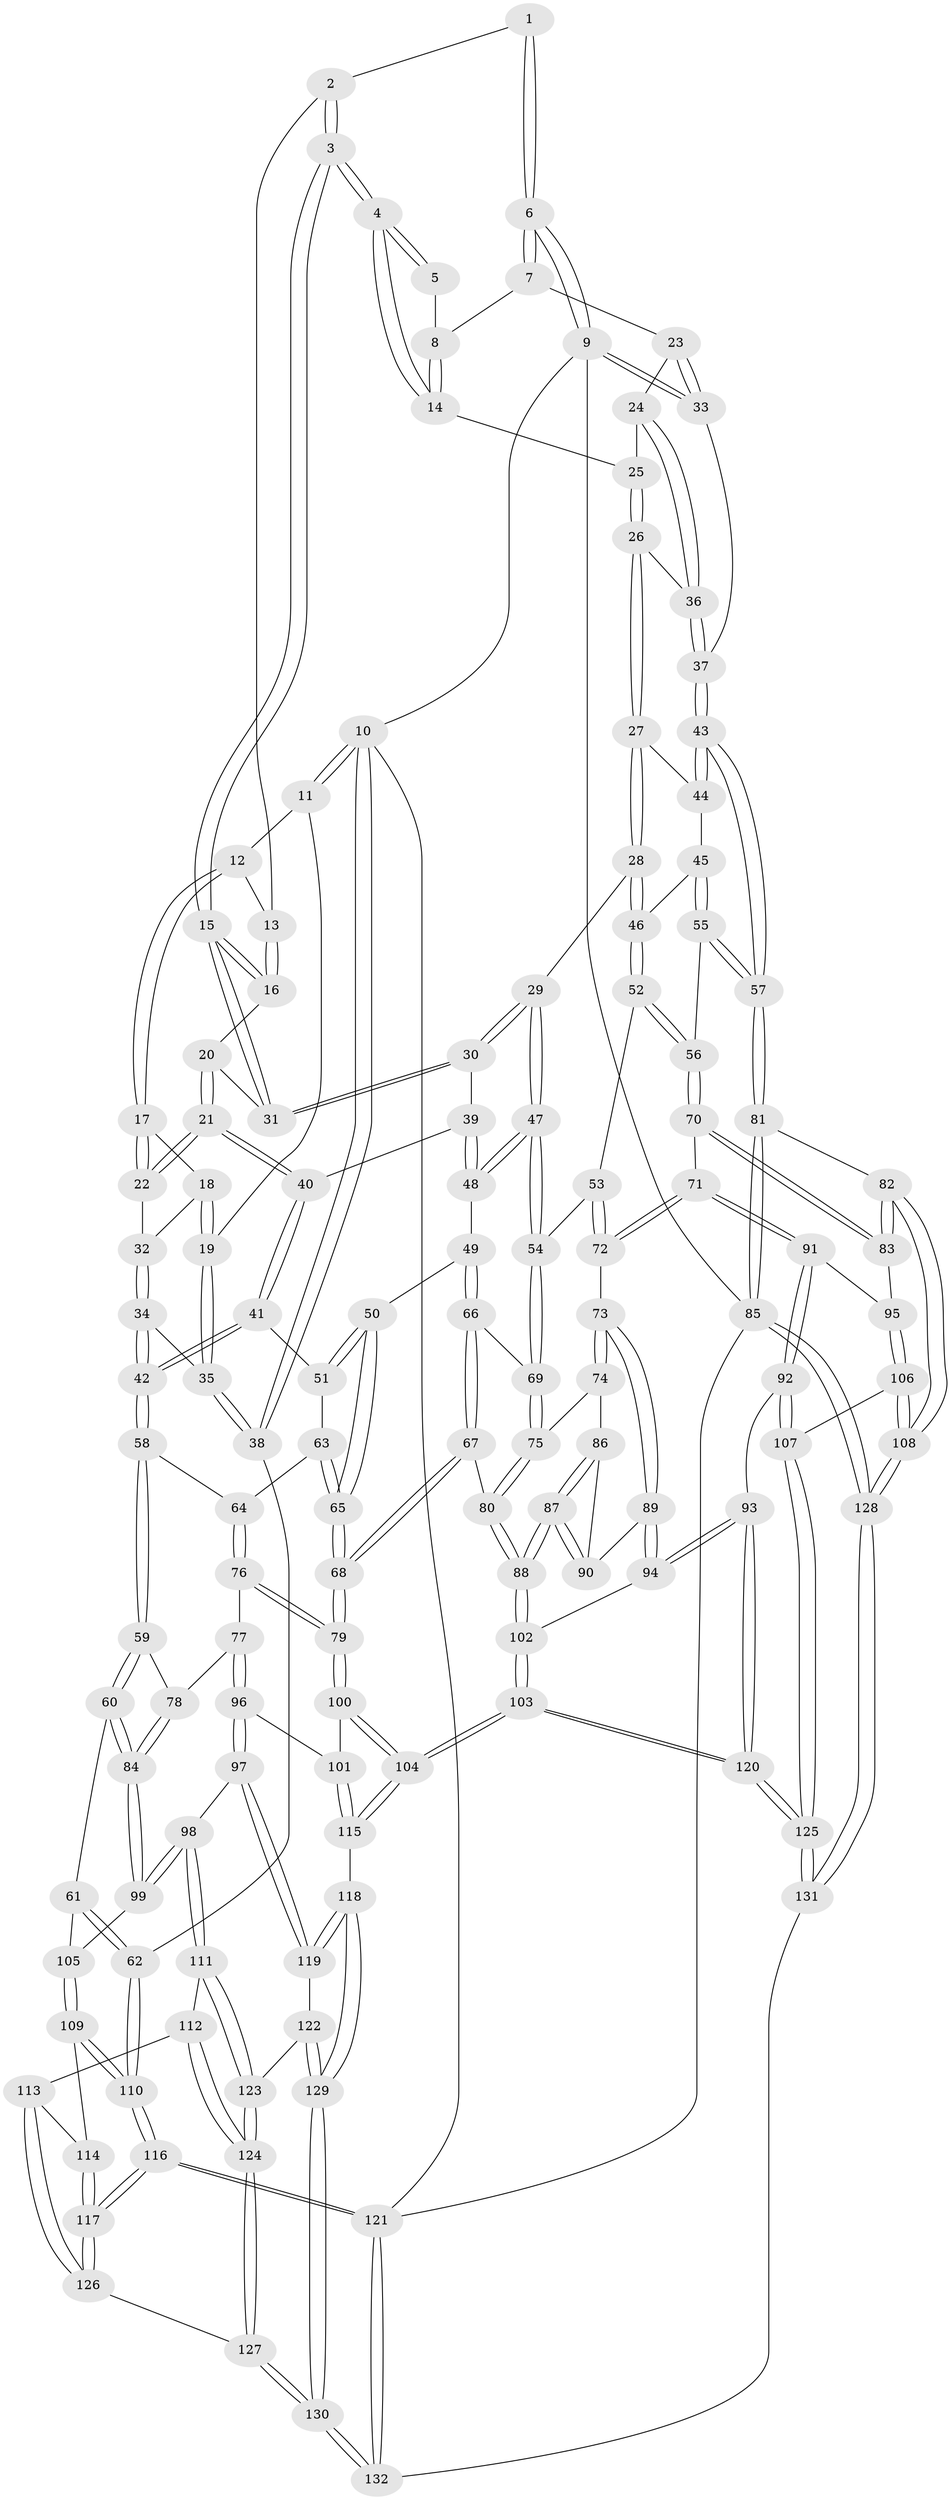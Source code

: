 // coarse degree distribution, {4: 0.43373493975903615, 5: 0.30120481927710846, 3: 0.12048192771084337, 6: 0.12048192771084337, 8: 0.012048192771084338, 7: 0.012048192771084338}
// Generated by graph-tools (version 1.1) at 2025/24/03/03/25 07:24:33]
// undirected, 132 vertices, 327 edges
graph export_dot {
graph [start="1"]
  node [color=gray90,style=filled];
  1 [pos="+0.7781082390355198+0"];
  2 [pos="+0.590555428930828+0"];
  3 [pos="+0.6777977858798416+0.08894180540930105"];
  4 [pos="+0.6922533376720518+0.08301764404938519"];
  5 [pos="+0.7739866064723034+0"];
  6 [pos="+1+0"];
  7 [pos="+0.8563478335361192+0.06230001973844696"];
  8 [pos="+0.7914835723353122+0.03569359955820368"];
  9 [pos="+1+0"];
  10 [pos="+0+0"];
  11 [pos="+0.13988418122087415+0"];
  12 [pos="+0.39606182101790754+0"];
  13 [pos="+0.40865282071141285+0"];
  14 [pos="+0.7508304551186472+0.07509036353240693"];
  15 [pos="+0.66611191101403+0.10411338675120538"];
  16 [pos="+0.477461974696315+0"];
  17 [pos="+0.33830935362900055+0.010617457668166828"];
  18 [pos="+0.184181529982349+0.14297583301645903"];
  19 [pos="+0.11927435910038703+0.13774040640922272"];
  20 [pos="+0.4959902683615374+0.10297723751844241"];
  21 [pos="+0.3742928272929571+0.2662146125851324"];
  22 [pos="+0.3575035942571318+0.2408602760295335"];
  23 [pos="+0.8660810416960775+0.15702667498546552"];
  24 [pos="+0.846531315593339+0.16829241888181556"];
  25 [pos="+0.76329711254224+0.0908889388221782"];
  26 [pos="+0.7481703983068075+0.2625034495503043"];
  27 [pos="+0.7474020723687602+0.2630506695623563"];
  28 [pos="+0.6867222229192611+0.28932013995613093"];
  29 [pos="+0.6834004008754799+0.2884861557945876"];
  30 [pos="+0.6505955237722187+0.26246572987041866"];
  31 [pos="+0.640223592561972+0.21052493709765308"];
  32 [pos="+0.23610154657403634+0.18014367411066706"];
  33 [pos="+1+0.1952457317697647"];
  34 [pos="+0.15311897395990728+0.3704632155566713"];
  35 [pos="+0+0.2405082877242122"];
  36 [pos="+0.7907802174588077+0.23539871951850663"];
  37 [pos="+1+0.3733308912480012"];
  38 [pos="+0+0.23862407718925488"];
  39 [pos="+0.45682816439234997+0.3011650448211844"];
  40 [pos="+0.3794282968731234+0.2895520332771656"];
  41 [pos="+0.3764191640906237+0.2936799444909741"];
  42 [pos="+0.1947213597232105+0.41155012332813706"];
  43 [pos="+1+0.4057771876222276"];
  44 [pos="+0.9026163246400587+0.34824595932670377"];
  45 [pos="+0.7508914807497636+0.3870416372148011"];
  46 [pos="+0.7413101629116875+0.3756529197448726"];
  47 [pos="+0.5760284174116672+0.4872177607790405"];
  48 [pos="+0.5426983958811247+0.4799821485575921"];
  49 [pos="+0.5089553978093296+0.4903673637263618"];
  50 [pos="+0.46428443507016254+0.4965631483193544"];
  51 [pos="+0.41960491162832564+0.47095222270181725"];
  52 [pos="+0.6460046090558443+0.524320867905724"];
  53 [pos="+0.6062522734306438+0.5189523275532545"];
  54 [pos="+0.5936014348058626+0.5139388639282825"];
  55 [pos="+0.813991178651332+0.48878360066116133"];
  56 [pos="+0.7178991115556513+0.5497553494282504"];
  57 [pos="+1+0.5795690004265449"];
  58 [pos="+0.19459584962098936+0.4137127530797341"];
  59 [pos="+0.11201238124537495+0.5156922454261799"];
  60 [pos="+0+0.581037252341292"];
  61 [pos="+0+0.5833535914887074"];
  62 [pos="+0+0.5774517190714356"];
  63 [pos="+0.3720080001111378+0.5030747972446212"];
  64 [pos="+0.2833847021316681+0.5220323327296315"];
  65 [pos="+0.4278268351438044+0.6143126369296453"];
  66 [pos="+0.4956165903948565+0.5918068455893536"];
  67 [pos="+0.4524652719312298+0.6452588869926684"];
  68 [pos="+0.4258938366461256+0.6410673952582842"];
  69 [pos="+0.5809341479706918+0.5421931012554596"];
  70 [pos="+0.712927534452079+0.6404657663553198"];
  71 [pos="+0.6945327578682439+0.6586847177624708"];
  72 [pos="+0.6517268754037594+0.6635493055111704"];
  73 [pos="+0.6496010257032054+0.6645344117662083"];
  74 [pos="+0.5724038770477816+0.6280356487351703"];
  75 [pos="+0.565928282255228+0.622043416232404"];
  76 [pos="+0.2868812144441222+0.5432434554378991"];
  77 [pos="+0.24183069974828122+0.6538343417107452"];
  78 [pos="+0.16041590589345142+0.5952470194982578"];
  79 [pos="+0.41980866437865744+0.6438277245403924"];
  80 [pos="+0.47364786922136337+0.6552322230542927"];
  81 [pos="+1+0.6048351501798583"];
  82 [pos="+1+0.6325931083768291"];
  83 [pos="+0.8744356786243288+0.6732822512336261"];
  84 [pos="+0.11406948508228203+0.704084655118222"];
  85 [pos="+1+1"];
  86 [pos="+0.56941204859824+0.663503720928152"];
  87 [pos="+0.5411528563276633+0.7123807533300222"];
  88 [pos="+0.5213736867293277+0.7218711707400045"];
  89 [pos="+0.6267309010755363+0.6980146869776488"];
  90 [pos="+0.5935539808967699+0.6992756419120174"];
  91 [pos="+0.7138784281833739+0.7187065293764879"];
  92 [pos="+0.6903708761891528+0.8084458717546564"];
  93 [pos="+0.6608765931049414+0.8039575926609408"];
  94 [pos="+0.6258834224125587+0.7451740685600023"];
  95 [pos="+0.7982915405070148+0.7342895136868101"];
  96 [pos="+0.24810028092329034+0.7166382731988415"];
  97 [pos="+0.21705800384553872+0.7474256741730989"];
  98 [pos="+0.18461272013145674+0.7560780407680293"];
  99 [pos="+0.12300477894159417+0.7179385965845843"];
  100 [pos="+0.38529714909185653+0.6876928597905054"];
  101 [pos="+0.28463986210228237+0.7162402807176111"];
  102 [pos="+0.524316049633024+0.762627034604516"];
  103 [pos="+0.4904352476903594+0.8813919549925694"];
  104 [pos="+0.4525355086690954+0.8676397911058324"];
  105 [pos="+0.045918960460784086+0.7578860318299283"];
  106 [pos="+0.7497968938766085+0.8512115487671736"];
  107 [pos="+0.7410631480829598+0.849697835982975"];
  108 [pos="+0.8132711787276047+0.8927513072534503"];
  109 [pos="+0.03998935493770839+0.7660323450265927"];
  110 [pos="+0+0.700691225560417"];
  111 [pos="+0.17362310367640602+0.7759774275284067"];
  112 [pos="+0.13578394536563237+0.809991372571049"];
  113 [pos="+0.08889690048776884+0.838323935730291"];
  114 [pos="+0.03775841797787667+0.7836065607194186"];
  115 [pos="+0.4042937077369873+0.8708959076303965"];
  116 [pos="+0+0.9577088650803792"];
  117 [pos="+0+0.9074001779816108"];
  118 [pos="+0.3635115800872752+0.88386889497278"];
  119 [pos="+0.27322764098606733+0.8398899526444539"];
  120 [pos="+0.49781384300515885+0.8895168754120174"];
  121 [pos="+0+1"];
  122 [pos="+0.24647064052785853+0.8852156192440264"];
  123 [pos="+0.19044828045758727+0.8958173454013716"];
  124 [pos="+0.14945095462087357+0.9803180715475245"];
  125 [pos="+0.5512671783597228+1"];
  126 [pos="+0.04787631402459447+0.9010288206866728"];
  127 [pos="+0.14893353207941698+0.9818350197432507"];
  128 [pos="+1+1"];
  129 [pos="+0.2778971778587404+0.9999712184066951"];
  130 [pos="+0.21522526356379526+1"];
  131 [pos="+0.5651499822569755+1"];
  132 [pos="+0.21986291983888379+1"];
  1 -- 2;
  1 -- 6;
  1 -- 6;
  2 -- 3;
  2 -- 3;
  2 -- 13;
  3 -- 4;
  3 -- 4;
  3 -- 15;
  3 -- 15;
  4 -- 5;
  4 -- 5;
  4 -- 14;
  4 -- 14;
  5 -- 8;
  6 -- 7;
  6 -- 7;
  6 -- 9;
  6 -- 9;
  7 -- 8;
  7 -- 23;
  8 -- 14;
  8 -- 14;
  9 -- 10;
  9 -- 33;
  9 -- 33;
  9 -- 85;
  10 -- 11;
  10 -- 11;
  10 -- 38;
  10 -- 38;
  10 -- 121;
  11 -- 12;
  11 -- 19;
  12 -- 13;
  12 -- 17;
  12 -- 17;
  13 -- 16;
  13 -- 16;
  14 -- 25;
  15 -- 16;
  15 -- 16;
  15 -- 31;
  15 -- 31;
  16 -- 20;
  17 -- 18;
  17 -- 22;
  17 -- 22;
  18 -- 19;
  18 -- 19;
  18 -- 32;
  19 -- 35;
  19 -- 35;
  20 -- 21;
  20 -- 21;
  20 -- 31;
  21 -- 22;
  21 -- 22;
  21 -- 40;
  21 -- 40;
  22 -- 32;
  23 -- 24;
  23 -- 33;
  23 -- 33;
  24 -- 25;
  24 -- 36;
  24 -- 36;
  25 -- 26;
  25 -- 26;
  26 -- 27;
  26 -- 27;
  26 -- 36;
  27 -- 28;
  27 -- 28;
  27 -- 44;
  28 -- 29;
  28 -- 46;
  28 -- 46;
  29 -- 30;
  29 -- 30;
  29 -- 47;
  29 -- 47;
  30 -- 31;
  30 -- 31;
  30 -- 39;
  32 -- 34;
  32 -- 34;
  33 -- 37;
  34 -- 35;
  34 -- 42;
  34 -- 42;
  35 -- 38;
  35 -- 38;
  36 -- 37;
  36 -- 37;
  37 -- 43;
  37 -- 43;
  38 -- 62;
  39 -- 40;
  39 -- 48;
  39 -- 48;
  40 -- 41;
  40 -- 41;
  41 -- 42;
  41 -- 42;
  41 -- 51;
  42 -- 58;
  42 -- 58;
  43 -- 44;
  43 -- 44;
  43 -- 57;
  43 -- 57;
  44 -- 45;
  45 -- 46;
  45 -- 55;
  45 -- 55;
  46 -- 52;
  46 -- 52;
  47 -- 48;
  47 -- 48;
  47 -- 54;
  47 -- 54;
  48 -- 49;
  49 -- 50;
  49 -- 66;
  49 -- 66;
  50 -- 51;
  50 -- 51;
  50 -- 65;
  50 -- 65;
  51 -- 63;
  52 -- 53;
  52 -- 56;
  52 -- 56;
  53 -- 54;
  53 -- 72;
  53 -- 72;
  54 -- 69;
  54 -- 69;
  55 -- 56;
  55 -- 57;
  55 -- 57;
  56 -- 70;
  56 -- 70;
  57 -- 81;
  57 -- 81;
  58 -- 59;
  58 -- 59;
  58 -- 64;
  59 -- 60;
  59 -- 60;
  59 -- 78;
  60 -- 61;
  60 -- 84;
  60 -- 84;
  61 -- 62;
  61 -- 62;
  61 -- 105;
  62 -- 110;
  62 -- 110;
  63 -- 64;
  63 -- 65;
  63 -- 65;
  64 -- 76;
  64 -- 76;
  65 -- 68;
  65 -- 68;
  66 -- 67;
  66 -- 67;
  66 -- 69;
  67 -- 68;
  67 -- 68;
  67 -- 80;
  68 -- 79;
  68 -- 79;
  69 -- 75;
  69 -- 75;
  70 -- 71;
  70 -- 83;
  70 -- 83;
  71 -- 72;
  71 -- 72;
  71 -- 91;
  71 -- 91;
  72 -- 73;
  73 -- 74;
  73 -- 74;
  73 -- 89;
  73 -- 89;
  74 -- 75;
  74 -- 86;
  75 -- 80;
  75 -- 80;
  76 -- 77;
  76 -- 79;
  76 -- 79;
  77 -- 78;
  77 -- 96;
  77 -- 96;
  78 -- 84;
  78 -- 84;
  79 -- 100;
  79 -- 100;
  80 -- 88;
  80 -- 88;
  81 -- 82;
  81 -- 85;
  81 -- 85;
  82 -- 83;
  82 -- 83;
  82 -- 108;
  82 -- 108;
  83 -- 95;
  84 -- 99;
  84 -- 99;
  85 -- 128;
  85 -- 128;
  85 -- 121;
  86 -- 87;
  86 -- 87;
  86 -- 90;
  87 -- 88;
  87 -- 88;
  87 -- 90;
  87 -- 90;
  88 -- 102;
  88 -- 102;
  89 -- 90;
  89 -- 94;
  89 -- 94;
  91 -- 92;
  91 -- 92;
  91 -- 95;
  92 -- 93;
  92 -- 107;
  92 -- 107;
  93 -- 94;
  93 -- 94;
  93 -- 120;
  93 -- 120;
  94 -- 102;
  95 -- 106;
  95 -- 106;
  96 -- 97;
  96 -- 97;
  96 -- 101;
  97 -- 98;
  97 -- 119;
  97 -- 119;
  98 -- 99;
  98 -- 99;
  98 -- 111;
  98 -- 111;
  99 -- 105;
  100 -- 101;
  100 -- 104;
  100 -- 104;
  101 -- 115;
  101 -- 115;
  102 -- 103;
  102 -- 103;
  103 -- 104;
  103 -- 104;
  103 -- 120;
  103 -- 120;
  104 -- 115;
  104 -- 115;
  105 -- 109;
  105 -- 109;
  106 -- 107;
  106 -- 108;
  106 -- 108;
  107 -- 125;
  107 -- 125;
  108 -- 128;
  108 -- 128;
  109 -- 110;
  109 -- 110;
  109 -- 114;
  110 -- 116;
  110 -- 116;
  111 -- 112;
  111 -- 123;
  111 -- 123;
  112 -- 113;
  112 -- 124;
  112 -- 124;
  113 -- 114;
  113 -- 126;
  113 -- 126;
  114 -- 117;
  114 -- 117;
  115 -- 118;
  116 -- 117;
  116 -- 117;
  116 -- 121;
  116 -- 121;
  117 -- 126;
  117 -- 126;
  118 -- 119;
  118 -- 119;
  118 -- 129;
  118 -- 129;
  119 -- 122;
  120 -- 125;
  120 -- 125;
  121 -- 132;
  121 -- 132;
  122 -- 123;
  122 -- 129;
  122 -- 129;
  123 -- 124;
  123 -- 124;
  124 -- 127;
  124 -- 127;
  125 -- 131;
  125 -- 131;
  126 -- 127;
  127 -- 130;
  127 -- 130;
  128 -- 131;
  128 -- 131;
  129 -- 130;
  129 -- 130;
  130 -- 132;
  130 -- 132;
  131 -- 132;
}

